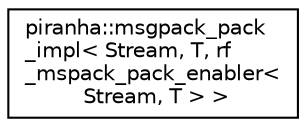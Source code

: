 digraph "Graphical Class Hierarchy"
{
  edge [fontname="Helvetica",fontsize="10",labelfontname="Helvetica",labelfontsize="10"];
  node [fontname="Helvetica",fontsize="10",shape=record];
  rankdir="LR";
  Node0 [label="piranha::msgpack_pack\l_impl\< Stream, T, rf\l_mspack_pack_enabler\<\l Stream, T \> \>",height=0.2,width=0.4,color="black", fillcolor="white", style="filled",URL="$structpiranha_1_1msgpack__pack__impl_3_01_stream_00_01_t_00_01rf__mspack__pack__enabler_3_01_stream_00_01_t_01_4_01_4.html",tooltip="Specialisation of piranha::msgpack_pack() for piranha::rational_function. "];
}
